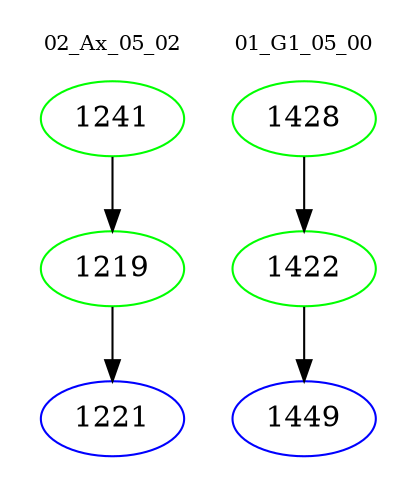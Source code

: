 digraph{
subgraph cluster_0 {
color = white
label = "02_Ax_05_02";
fontsize=10;
T0_1241 [label="1241", color="green"]
T0_1241 -> T0_1219 [color="black"]
T0_1219 [label="1219", color="green"]
T0_1219 -> T0_1221 [color="black"]
T0_1221 [label="1221", color="blue"]
}
subgraph cluster_1 {
color = white
label = "01_G1_05_00";
fontsize=10;
T1_1428 [label="1428", color="green"]
T1_1428 -> T1_1422 [color="black"]
T1_1422 [label="1422", color="green"]
T1_1422 -> T1_1449 [color="black"]
T1_1449 [label="1449", color="blue"]
}
}
